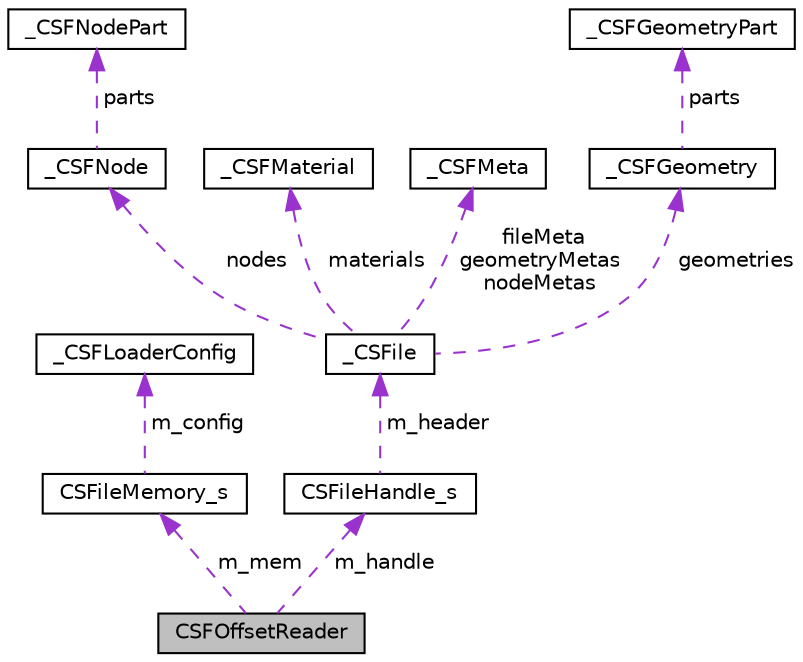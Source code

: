 digraph "CSFOffsetReader"
{
 // LATEX_PDF_SIZE
  edge [fontname="Helvetica",fontsize="10",labelfontname="Helvetica",labelfontsize="10"];
  node [fontname="Helvetica",fontsize="10",shape=record];
  Node1 [label="CSFOffsetReader",height=0.2,width=0.4,color="black", fillcolor="grey75", style="filled", fontcolor="black",tooltip=" "];
  Node2 -> Node1 [dir="back",color="darkorchid3",fontsize="10",style="dashed",label=" m_mem" ,fontname="Helvetica"];
  Node2 [label="CSFileMemory_s",height=0.2,width=0.4,color="black", fillcolor="white", style="filled",URL="$struct_c_s_file_memory__s.html",tooltip=" "];
  Node3 -> Node2 [dir="back",color="darkorchid3",fontsize="10",style="dashed",label=" m_config" ,fontname="Helvetica"];
  Node3 [label="_CSFLoaderConfig",height=0.2,width=0.4,color="black", fillcolor="white", style="filled",URL="$struct___c_s_f_loader_config.html",tooltip=" "];
  Node4 -> Node1 [dir="back",color="darkorchid3",fontsize="10",style="dashed",label=" m_handle" ,fontname="Helvetica"];
  Node4 [label="CSFileHandle_s",height=0.2,width=0.4,color="black", fillcolor="white", style="filled",URL="$struct_c_s_file_handle__s.html",tooltip=" "];
  Node5 -> Node4 [dir="back",color="darkorchid3",fontsize="10",style="dashed",label=" m_header" ,fontname="Helvetica"];
  Node5 [label="_CSFile",height=0.2,width=0.4,color="black", fillcolor="white", style="filled",URL="$struct___c_s_file.html",tooltip=" "];
  Node6 -> Node5 [dir="back",color="darkorchid3",fontsize="10",style="dashed",label=" nodes" ,fontname="Helvetica"];
  Node6 [label="_CSFNode",height=0.2,width=0.4,color="black", fillcolor="white", style="filled",URL="$struct___c_s_f_node.html",tooltip=" "];
  Node7 -> Node6 [dir="back",color="darkorchid3",fontsize="10",style="dashed",label=" parts" ,fontname="Helvetica"];
  Node7 [label="_CSFNodePart",height=0.2,width=0.4,color="black", fillcolor="white", style="filled",URL="$struct___c_s_f_node_part.html",tooltip=" "];
  Node8 -> Node5 [dir="back",color="darkorchid3",fontsize="10",style="dashed",label=" materials" ,fontname="Helvetica"];
  Node8 [label="_CSFMaterial",height=0.2,width=0.4,color="black", fillcolor="white", style="filled",URL="$struct___c_s_f_material.html",tooltip=" "];
  Node9 -> Node5 [dir="back",color="darkorchid3",fontsize="10",style="dashed",label=" fileMeta\ngeometryMetas\nnodeMetas" ,fontname="Helvetica"];
  Node9 [label="_CSFMeta",height=0.2,width=0.4,color="black", fillcolor="white", style="filled",URL="$struct___c_s_f_meta.html",tooltip=" "];
  Node10 -> Node5 [dir="back",color="darkorchid3",fontsize="10",style="dashed",label=" geometries" ,fontname="Helvetica"];
  Node10 [label="_CSFGeometry",height=0.2,width=0.4,color="black", fillcolor="white", style="filled",URL="$struct___c_s_f_geometry.html",tooltip=" "];
  Node11 -> Node10 [dir="back",color="darkorchid3",fontsize="10",style="dashed",label=" parts" ,fontname="Helvetica"];
  Node11 [label="_CSFGeometryPart",height=0.2,width=0.4,color="black", fillcolor="white", style="filled",URL="$struct___c_s_f_geometry_part.html",tooltip=" "];
}
